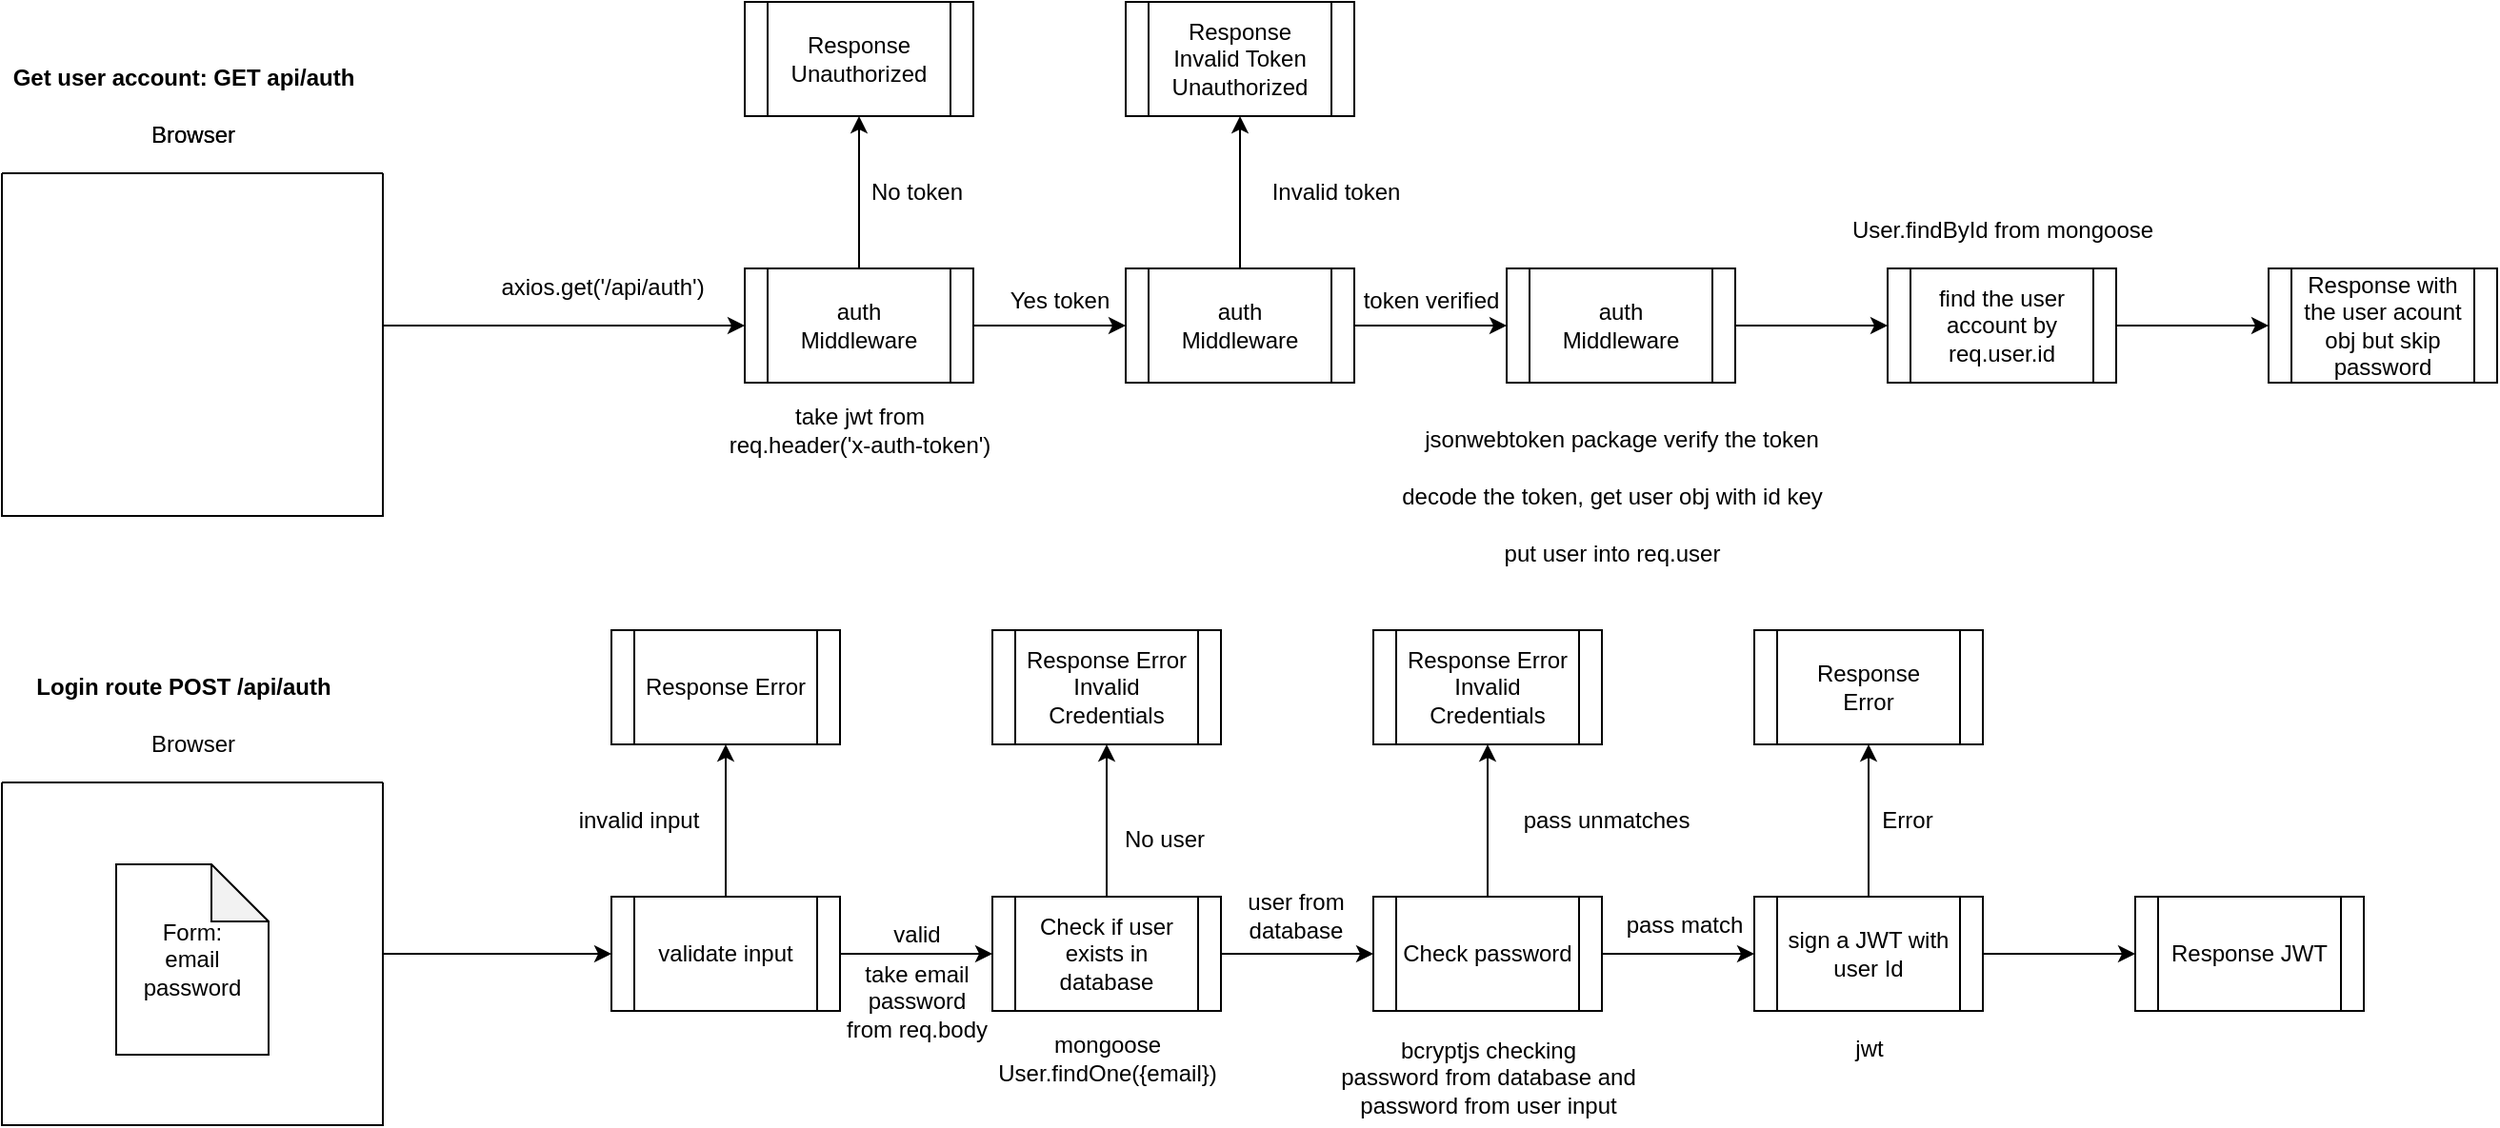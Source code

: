 <mxfile version="14.7.1" type="device"><diagram id="C5RBs43oDa-KdzZeNtuy" name="Page-1"><mxGraphModel dx="868" dy="1620" grid="1" gridSize="10" guides="1" tooltips="1" connect="1" arrows="1" fold="1" page="1" pageScale="1" pageWidth="827" pageHeight="1169" math="0" shadow="0"><root><mxCell id="WIyWlLk6GJQsqaUBKTNV-0"/><mxCell id="WIyWlLk6GJQsqaUBKTNV-1" parent="WIyWlLk6GJQsqaUBKTNV-0"/><mxCell id="x02VL8AARVX4eX3DdjJD-0" value="Browser" style="text;html=1;align=center;verticalAlign=middle;resizable=0;points=[];autosize=1;strokeColor=none;" vertex="1" parent="WIyWlLk6GJQsqaUBKTNV-1"><mxGeometry x="110" y="50" width="60" height="20" as="geometry"/></mxCell><mxCell id="x02VL8AARVX4eX3DdjJD-1" value="" style="swimlane;startSize=0;" vertex="1" parent="WIyWlLk6GJQsqaUBKTNV-1"><mxGeometry x="40" y="80" width="200" height="180" as="geometry"/></mxCell><mxCell id="x02VL8AARVX4eX3DdjJD-3" value="" style="endArrow=classic;html=1;" edge="1" parent="WIyWlLk6GJQsqaUBKTNV-1"><mxGeometry width="50" height="50" relative="1" as="geometry"><mxPoint x="240" y="160" as="sourcePoint"/><mxPoint x="430" y="160" as="targetPoint"/></mxGeometry></mxCell><mxCell id="x02VL8AARVX4eX3DdjJD-4" value="axios.get('/api/auth')" style="text;html=1;align=center;verticalAlign=middle;resizable=0;points=[];autosize=1;strokeColor=none;" vertex="1" parent="WIyWlLk6GJQsqaUBKTNV-1"><mxGeometry x="295" y="130" width="120" height="20" as="geometry"/></mxCell><mxCell id="x02VL8AARVX4eX3DdjJD-8" value="" style="edgeStyle=orthogonalEdgeStyle;rounded=0;orthogonalLoop=1;jettySize=auto;html=1;" edge="1" parent="WIyWlLk6GJQsqaUBKTNV-1" source="x02VL8AARVX4eX3DdjJD-5" target="x02VL8AARVX4eX3DdjJD-7"><mxGeometry relative="1" as="geometry"/></mxCell><mxCell id="x02VL8AARVX4eX3DdjJD-11" value="" style="edgeStyle=orthogonalEdgeStyle;rounded=0;orthogonalLoop=1;jettySize=auto;html=1;" edge="1" parent="WIyWlLk6GJQsqaUBKTNV-1" source="x02VL8AARVX4eX3DdjJD-5" target="x02VL8AARVX4eX3DdjJD-10"><mxGeometry relative="1" as="geometry"/></mxCell><mxCell id="x02VL8AARVX4eX3DdjJD-5" value="&lt;div&gt;auth &lt;br&gt;&lt;/div&gt;&lt;div&gt;Middleware&lt;br&gt;&lt;/div&gt;" style="shape=process;whiteSpace=wrap;html=1;backgroundOutline=1;" vertex="1" parent="WIyWlLk6GJQsqaUBKTNV-1"><mxGeometry x="430" y="130" width="120" height="60" as="geometry"/></mxCell><mxCell id="x02VL8AARVX4eX3DdjJD-6" value="&lt;div&gt;take jwt from&lt;/div&gt;&lt;div&gt;req.header('x-auth-token')&lt;br&gt;&lt;/div&gt;" style="text;html=1;align=center;verticalAlign=middle;resizable=0;points=[];autosize=1;strokeColor=none;" vertex="1" parent="WIyWlLk6GJQsqaUBKTNV-1"><mxGeometry x="415" y="200" width="150" height="30" as="geometry"/></mxCell><mxCell id="x02VL8AARVX4eX3DdjJD-7" value="&lt;div&gt;Response&lt;/div&gt;&lt;div&gt;Unauthorized&lt;br&gt;&lt;/div&gt;" style="shape=process;whiteSpace=wrap;html=1;backgroundOutline=1;" vertex="1" parent="WIyWlLk6GJQsqaUBKTNV-1"><mxGeometry x="430" y="-10" width="120" height="60" as="geometry"/></mxCell><mxCell id="x02VL8AARVX4eX3DdjJD-9" value="No token" style="text;html=1;align=center;verticalAlign=middle;resizable=0;points=[];autosize=1;strokeColor=none;" vertex="1" parent="WIyWlLk6GJQsqaUBKTNV-1"><mxGeometry x="490" y="80" width="60" height="20" as="geometry"/></mxCell><mxCell id="x02VL8AARVX4eX3DdjJD-13" value="" style="edgeStyle=orthogonalEdgeStyle;rounded=0;orthogonalLoop=1;jettySize=auto;html=1;" edge="1" parent="WIyWlLk6GJQsqaUBKTNV-1" source="x02VL8AARVX4eX3DdjJD-10" target="x02VL8AARVX4eX3DdjJD-12"><mxGeometry relative="1" as="geometry"/></mxCell><mxCell id="x02VL8AARVX4eX3DdjJD-17" value="" style="edgeStyle=orthogonalEdgeStyle;rounded=0;orthogonalLoop=1;jettySize=auto;html=1;" edge="1" parent="WIyWlLk6GJQsqaUBKTNV-1" source="x02VL8AARVX4eX3DdjJD-10" target="x02VL8AARVX4eX3DdjJD-16"><mxGeometry relative="1" as="geometry"/></mxCell><mxCell id="x02VL8AARVX4eX3DdjJD-10" value="&lt;div&gt;auth &lt;br&gt;&lt;/div&gt;&lt;div&gt;Middleware&lt;br&gt;&lt;/div&gt;" style="shape=process;whiteSpace=wrap;html=1;backgroundOutline=1;" vertex="1" parent="WIyWlLk6GJQsqaUBKTNV-1"><mxGeometry x="630" y="130" width="120" height="60" as="geometry"/></mxCell><mxCell id="x02VL8AARVX4eX3DdjJD-12" value="&lt;div&gt;Response&lt;/div&gt;&lt;div&gt;Invalid Token&lt;/div&gt;&lt;div&gt;Unauthorized&lt;br&gt;&lt;/div&gt;" style="shape=process;whiteSpace=wrap;html=1;backgroundOutline=1;" vertex="1" parent="WIyWlLk6GJQsqaUBKTNV-1"><mxGeometry x="630" y="-10" width="120" height="60" as="geometry"/></mxCell><mxCell id="x02VL8AARVX4eX3DdjJD-14" value="Yes token" style="text;html=1;align=center;verticalAlign=middle;resizable=0;points=[];autosize=1;strokeColor=none;" vertex="1" parent="WIyWlLk6GJQsqaUBKTNV-1"><mxGeometry x="560" y="137" width="70" height="20" as="geometry"/></mxCell><mxCell id="x02VL8AARVX4eX3DdjJD-15" value="Invalid token" style="text;html=1;align=center;verticalAlign=middle;resizable=0;points=[];autosize=1;strokeColor=none;" vertex="1" parent="WIyWlLk6GJQsqaUBKTNV-1"><mxGeometry x="700" y="80" width="80" height="20" as="geometry"/></mxCell><mxCell id="x02VL8AARVX4eX3DdjJD-23" value="" style="edgeStyle=orthogonalEdgeStyle;rounded=0;orthogonalLoop=1;jettySize=auto;html=1;" edge="1" parent="WIyWlLk6GJQsqaUBKTNV-1" source="x02VL8AARVX4eX3DdjJD-16" target="x02VL8AARVX4eX3DdjJD-22"><mxGeometry relative="1" as="geometry"/></mxCell><mxCell id="x02VL8AARVX4eX3DdjJD-16" value="&lt;div&gt;auth &lt;br&gt;&lt;/div&gt;&lt;div&gt;Middleware&lt;br&gt;&lt;/div&gt;" style="shape=process;whiteSpace=wrap;html=1;backgroundOutline=1;" vertex="1" parent="WIyWlLk6GJQsqaUBKTNV-1"><mxGeometry x="830" y="130" width="120" height="60" as="geometry"/></mxCell><mxCell id="x02VL8AARVX4eX3DdjJD-18" value="token verified" style="text;html=1;align=center;verticalAlign=middle;resizable=0;points=[];autosize=1;strokeColor=none;" vertex="1" parent="WIyWlLk6GJQsqaUBKTNV-1"><mxGeometry x="745" y="137" width="90" height="20" as="geometry"/></mxCell><mxCell id="x02VL8AARVX4eX3DdjJD-19" value="jsonwebtoken package verify the token" style="text;html=1;align=center;verticalAlign=middle;resizable=0;points=[];autosize=1;strokeColor=none;" vertex="1" parent="WIyWlLk6GJQsqaUBKTNV-1"><mxGeometry x="775" y="210" width="230" height="20" as="geometry"/></mxCell><mxCell id="x02VL8AARVX4eX3DdjJD-20" value="decode the token, get user obj with id key" style="text;html=1;align=center;verticalAlign=middle;resizable=0;points=[];autosize=1;strokeColor=none;" vertex="1" parent="WIyWlLk6GJQsqaUBKTNV-1"><mxGeometry x="765" y="240" width="240" height="20" as="geometry"/></mxCell><mxCell id="x02VL8AARVX4eX3DdjJD-29" value="" style="edgeStyle=orthogonalEdgeStyle;rounded=0;orthogonalLoop=1;jettySize=auto;html=1;" edge="1" parent="WIyWlLk6GJQsqaUBKTNV-1" source="x02VL8AARVX4eX3DdjJD-22" target="x02VL8AARVX4eX3DdjJD-28"><mxGeometry relative="1" as="geometry"/></mxCell><mxCell id="x02VL8AARVX4eX3DdjJD-22" value="find the user account by req.user.id" style="shape=process;whiteSpace=wrap;html=1;backgroundOutline=1;" vertex="1" parent="WIyWlLk6GJQsqaUBKTNV-1"><mxGeometry x="1030" y="130" width="120" height="60" as="geometry"/></mxCell><mxCell id="x02VL8AARVX4eX3DdjJD-24" value="put user into req.user" style="text;html=1;align=center;verticalAlign=middle;resizable=0;points=[];autosize=1;strokeColor=none;" vertex="1" parent="WIyWlLk6GJQsqaUBKTNV-1"><mxGeometry x="820" y="270" width="130" height="20" as="geometry"/></mxCell><mxCell id="x02VL8AARVX4eX3DdjJD-26" value="&lt;b&gt;Get user account: GET api/auth&lt;/b&gt; " style="text;html=1;align=center;verticalAlign=middle;resizable=0;points=[];autosize=1;strokeColor=none;" vertex="1" parent="WIyWlLk6GJQsqaUBKTNV-1"><mxGeometry x="40" y="20" width="190" height="20" as="geometry"/></mxCell><mxCell id="x02VL8AARVX4eX3DdjJD-27" value="User.findById from mongoose" style="text;html=1;align=center;verticalAlign=middle;resizable=0;points=[];autosize=1;strokeColor=none;" vertex="1" parent="WIyWlLk6GJQsqaUBKTNV-1"><mxGeometry x="1000" y="100" width="180" height="20" as="geometry"/></mxCell><mxCell id="x02VL8AARVX4eX3DdjJD-28" value="Response with the user acount obj but skip password" style="shape=process;whiteSpace=wrap;html=1;backgroundOutline=1;" vertex="1" parent="WIyWlLk6GJQsqaUBKTNV-1"><mxGeometry x="1230" y="130" width="120" height="60" as="geometry"/></mxCell><mxCell id="x02VL8AARVX4eX3DdjJD-30" value="&lt;b&gt;Login route POST /api/auth&lt;br&gt;&lt;/b&gt;" style="text;html=1;align=center;verticalAlign=middle;resizable=0;points=[];autosize=1;strokeColor=none;" vertex="1" parent="WIyWlLk6GJQsqaUBKTNV-1"><mxGeometry x="50" y="340" width="170" height="20" as="geometry"/></mxCell><mxCell id="x02VL8AARVX4eX3DdjJD-34" value="Browser" style="text;html=1;align=center;verticalAlign=middle;resizable=0;points=[];autosize=1;strokeColor=none;" vertex="1" parent="WIyWlLk6GJQsqaUBKTNV-1"><mxGeometry x="110" y="50" width="60" height="20" as="geometry"/></mxCell><mxCell id="x02VL8AARVX4eX3DdjJD-35" value="" style="swimlane;startSize=0;" vertex="1" parent="WIyWlLk6GJQsqaUBKTNV-1"><mxGeometry x="40" y="80" width="200" height="180" as="geometry"/></mxCell><mxCell id="x02VL8AARVX4eX3DdjJD-37" value="Browser" style="text;html=1;align=center;verticalAlign=middle;resizable=0;points=[];autosize=1;strokeColor=none;" vertex="1" parent="WIyWlLk6GJQsqaUBKTNV-1"><mxGeometry x="110" y="370" width="60" height="20" as="geometry"/></mxCell><mxCell id="x02VL8AARVX4eX3DdjJD-41" value="" style="edgeStyle=orthogonalEdgeStyle;rounded=0;orthogonalLoop=1;jettySize=auto;html=1;" edge="1" parent="WIyWlLk6GJQsqaUBKTNV-1" source="x02VL8AARVX4eX3DdjJD-38" target="x02VL8AARVX4eX3DdjJD-40"><mxGeometry relative="1" as="geometry"/></mxCell><mxCell id="x02VL8AARVX4eX3DdjJD-38" value="" style="swimlane;startSize=0;" vertex="1" parent="WIyWlLk6GJQsqaUBKTNV-1"><mxGeometry x="40" y="400" width="200" height="180" as="geometry"/></mxCell><mxCell id="x02VL8AARVX4eX3DdjJD-39" value="&lt;div&gt;Form:&lt;/div&gt;&lt;div&gt;email&lt;/div&gt;&lt;div&gt;password&lt;br&gt;&lt;/div&gt;" style="shape=note;whiteSpace=wrap;html=1;backgroundOutline=1;darkOpacity=0.05;" vertex="1" parent="x02VL8AARVX4eX3DdjJD-38"><mxGeometry x="60" y="43" width="80" height="100" as="geometry"/></mxCell><mxCell id="x02VL8AARVX4eX3DdjJD-43" value="" style="edgeStyle=orthogonalEdgeStyle;rounded=0;orthogonalLoop=1;jettySize=auto;html=1;" edge="1" parent="WIyWlLk6GJQsqaUBKTNV-1" source="x02VL8AARVX4eX3DdjJD-40" target="x02VL8AARVX4eX3DdjJD-42"><mxGeometry relative="1" as="geometry"/></mxCell><mxCell id="x02VL8AARVX4eX3DdjJD-46" value="" style="edgeStyle=orthogonalEdgeStyle;rounded=0;orthogonalLoop=1;jettySize=auto;html=1;" edge="1" parent="WIyWlLk6GJQsqaUBKTNV-1" source="x02VL8AARVX4eX3DdjJD-40" target="x02VL8AARVX4eX3DdjJD-45"><mxGeometry relative="1" as="geometry"/></mxCell><mxCell id="x02VL8AARVX4eX3DdjJD-40" value="validate input" style="shape=process;whiteSpace=wrap;html=1;backgroundOutline=1;fontStyle=0;startSize=0;" vertex="1" parent="WIyWlLk6GJQsqaUBKTNV-1"><mxGeometry x="360" y="460" width="120" height="60" as="geometry"/></mxCell><mxCell id="x02VL8AARVX4eX3DdjJD-42" value="Response Error" style="shape=process;whiteSpace=wrap;html=1;backgroundOutline=1;fontStyle=0;startSize=0;" vertex="1" parent="WIyWlLk6GJQsqaUBKTNV-1"><mxGeometry x="360" y="320" width="120" height="60" as="geometry"/></mxCell><mxCell id="x02VL8AARVX4eX3DdjJD-44" value="invalid input" style="text;html=1;align=center;verticalAlign=middle;resizable=0;points=[];autosize=1;strokeColor=none;" vertex="1" parent="WIyWlLk6GJQsqaUBKTNV-1"><mxGeometry x="334" y="410" width="80" height="20" as="geometry"/></mxCell><mxCell id="x02VL8AARVX4eX3DdjJD-50" value="" style="edgeStyle=orthogonalEdgeStyle;rounded=0;orthogonalLoop=1;jettySize=auto;html=1;" edge="1" parent="WIyWlLk6GJQsqaUBKTNV-1" source="x02VL8AARVX4eX3DdjJD-45" target="x02VL8AARVX4eX3DdjJD-49"><mxGeometry relative="1" as="geometry"/></mxCell><mxCell id="x02VL8AARVX4eX3DdjJD-53" value="" style="edgeStyle=orthogonalEdgeStyle;rounded=0;orthogonalLoop=1;jettySize=auto;html=1;" edge="1" parent="WIyWlLk6GJQsqaUBKTNV-1" source="x02VL8AARVX4eX3DdjJD-45" target="x02VL8AARVX4eX3DdjJD-52"><mxGeometry relative="1" as="geometry"/></mxCell><mxCell id="x02VL8AARVX4eX3DdjJD-45" value="Check if user exists in database" style="shape=process;whiteSpace=wrap;html=1;backgroundOutline=1;fontStyle=0;startSize=0;" vertex="1" parent="WIyWlLk6GJQsqaUBKTNV-1"><mxGeometry x="560" y="460" width="120" height="60" as="geometry"/></mxCell><mxCell id="x02VL8AARVX4eX3DdjJD-47" value="valid" style="text;html=1;align=center;verticalAlign=middle;resizable=0;points=[];autosize=1;strokeColor=none;" vertex="1" parent="WIyWlLk6GJQsqaUBKTNV-1"><mxGeometry x="500" y="470" width="40" height="20" as="geometry"/></mxCell><mxCell id="x02VL8AARVX4eX3DdjJD-48" value="&lt;div&gt;take email&lt;/div&gt;&lt;div&gt;password&lt;/div&gt;&lt;div&gt;from req.body&lt;br&gt;&lt;/div&gt;" style="text;html=1;align=center;verticalAlign=middle;resizable=0;points=[];autosize=1;strokeColor=none;" vertex="1" parent="WIyWlLk6GJQsqaUBKTNV-1"><mxGeometry x="475" y="490" width="90" height="50" as="geometry"/></mxCell><mxCell id="x02VL8AARVX4eX3DdjJD-49" value="&lt;div&gt;Response Error&lt;/div&gt;&lt;div&gt;Invalid Credentials&lt;br&gt;&lt;/div&gt;" style="shape=process;whiteSpace=wrap;html=1;backgroundOutline=1;fontStyle=0;startSize=0;" vertex="1" parent="WIyWlLk6GJQsqaUBKTNV-1"><mxGeometry x="560" y="320" width="120" height="60" as="geometry"/></mxCell><mxCell id="x02VL8AARVX4eX3DdjJD-51" value="No user" style="text;html=1;align=center;verticalAlign=middle;resizable=0;points=[];autosize=1;strokeColor=none;" vertex="1" parent="WIyWlLk6GJQsqaUBKTNV-1"><mxGeometry x="620" y="420" width="60" height="20" as="geometry"/></mxCell><mxCell id="x02VL8AARVX4eX3DdjJD-58" value="" style="edgeStyle=orthogonalEdgeStyle;rounded=0;orthogonalLoop=1;jettySize=auto;html=1;" edge="1" parent="WIyWlLk6GJQsqaUBKTNV-1" source="x02VL8AARVX4eX3DdjJD-52" target="x02VL8AARVX4eX3DdjJD-57"><mxGeometry relative="1" as="geometry"/></mxCell><mxCell id="x02VL8AARVX4eX3DdjJD-62" value="" style="edgeStyle=orthogonalEdgeStyle;rounded=0;orthogonalLoop=1;jettySize=auto;html=1;" edge="1" parent="WIyWlLk6GJQsqaUBKTNV-1" source="x02VL8AARVX4eX3DdjJD-52" target="x02VL8AARVX4eX3DdjJD-61"><mxGeometry relative="1" as="geometry"/></mxCell><mxCell id="x02VL8AARVX4eX3DdjJD-52" value="Check password" style="shape=process;whiteSpace=wrap;html=1;backgroundOutline=1;fontStyle=0;startSize=0;" vertex="1" parent="WIyWlLk6GJQsqaUBKTNV-1"><mxGeometry x="760" y="460" width="120" height="60" as="geometry"/></mxCell><mxCell id="x02VL8AARVX4eX3DdjJD-54" value="&lt;div&gt;user from&lt;/div&gt;&lt;div&gt;database&lt;br&gt;&lt;/div&gt;" style="text;html=1;align=center;verticalAlign=middle;resizable=0;points=[];autosize=1;strokeColor=none;" vertex="1" parent="WIyWlLk6GJQsqaUBKTNV-1"><mxGeometry x="684" y="455" width="70" height="30" as="geometry"/></mxCell><mxCell id="x02VL8AARVX4eX3DdjJD-55" value="&lt;div&gt;mongoose&lt;/div&gt;&lt;div&gt;User.findOne({email})&lt;br&gt;&lt;/div&gt;" style="text;html=1;align=center;verticalAlign=middle;resizable=0;points=[];autosize=1;strokeColor=none;" vertex="1" parent="WIyWlLk6GJQsqaUBKTNV-1"><mxGeometry x="555" y="530" width="130" height="30" as="geometry"/></mxCell><mxCell id="x02VL8AARVX4eX3DdjJD-56" value="&lt;div&gt;bcryptjs checking&lt;/div&gt;&lt;div&gt;password from database and&lt;/div&gt;&lt;div&gt;password from user input&lt;br&gt;&lt;/div&gt;" style="text;html=1;align=center;verticalAlign=middle;resizable=0;points=[];autosize=1;strokeColor=none;" vertex="1" parent="WIyWlLk6GJQsqaUBKTNV-1"><mxGeometry x="730" y="530" width="180" height="50" as="geometry"/></mxCell><mxCell id="x02VL8AARVX4eX3DdjJD-57" value="&lt;div&gt;Response Error&lt;/div&gt;&lt;div&gt;Invalid Credentials&lt;br&gt;&lt;/div&gt;" style="shape=process;whiteSpace=wrap;html=1;backgroundOutline=1;fontStyle=0;startSize=0;" vertex="1" parent="WIyWlLk6GJQsqaUBKTNV-1"><mxGeometry x="760" y="320" width="120" height="60" as="geometry"/></mxCell><mxCell id="x02VL8AARVX4eX3DdjJD-59" value="pass unmatches" style="text;html=1;align=center;verticalAlign=middle;resizable=0;points=[];autosize=1;strokeColor=none;" vertex="1" parent="WIyWlLk6GJQsqaUBKTNV-1"><mxGeometry x="827" y="410" width="110" height="20" as="geometry"/></mxCell><mxCell id="x02VL8AARVX4eX3DdjJD-66" value="" style="edgeStyle=orthogonalEdgeStyle;rounded=0;orthogonalLoop=1;jettySize=auto;html=1;" edge="1" parent="WIyWlLk6GJQsqaUBKTNV-1" source="x02VL8AARVX4eX3DdjJD-61" target="x02VL8AARVX4eX3DdjJD-65"><mxGeometry relative="1" as="geometry"/></mxCell><mxCell id="x02VL8AARVX4eX3DdjJD-68" value="" style="edgeStyle=orthogonalEdgeStyle;rounded=0;orthogonalLoop=1;jettySize=auto;html=1;" edge="1" parent="WIyWlLk6GJQsqaUBKTNV-1" source="x02VL8AARVX4eX3DdjJD-61" target="x02VL8AARVX4eX3DdjJD-67"><mxGeometry relative="1" as="geometry"/></mxCell><mxCell id="x02VL8AARVX4eX3DdjJD-61" value="sign a JWT with user Id" style="shape=process;whiteSpace=wrap;html=1;backgroundOutline=1;fontStyle=0;startSize=0;" vertex="1" parent="WIyWlLk6GJQsqaUBKTNV-1"><mxGeometry x="960" y="460" width="120" height="60" as="geometry"/></mxCell><mxCell id="x02VL8AARVX4eX3DdjJD-63" value="pass match" style="text;html=1;align=center;verticalAlign=middle;resizable=0;points=[];autosize=1;strokeColor=none;" vertex="1" parent="WIyWlLk6GJQsqaUBKTNV-1"><mxGeometry x="883" y="465" width="80" height="20" as="geometry"/></mxCell><mxCell id="x02VL8AARVX4eX3DdjJD-64" value="jwt" style="text;html=1;align=center;verticalAlign=middle;resizable=0;points=[];autosize=1;strokeColor=none;" vertex="1" parent="WIyWlLk6GJQsqaUBKTNV-1"><mxGeometry x="1005" y="530" width="30" height="20" as="geometry"/></mxCell><mxCell id="x02VL8AARVX4eX3DdjJD-65" value="Response JWT" style="shape=process;whiteSpace=wrap;html=1;backgroundOutline=1;fontStyle=0;startSize=0;" vertex="1" parent="WIyWlLk6GJQsqaUBKTNV-1"><mxGeometry x="1160" y="460" width="120" height="60" as="geometry"/></mxCell><mxCell id="x02VL8AARVX4eX3DdjJD-67" value="&lt;div&gt;Response &lt;br&gt;&lt;/div&gt;&lt;div&gt;Error&lt;br&gt;&lt;/div&gt;" style="shape=process;whiteSpace=wrap;html=1;backgroundOutline=1;fontStyle=0;startSize=0;" vertex="1" parent="WIyWlLk6GJQsqaUBKTNV-1"><mxGeometry x="960" y="320" width="120" height="60" as="geometry"/></mxCell><mxCell id="x02VL8AARVX4eX3DdjJD-69" value="Error" style="text;html=1;align=center;verticalAlign=middle;resizable=0;points=[];autosize=1;strokeColor=none;" vertex="1" parent="WIyWlLk6GJQsqaUBKTNV-1"><mxGeometry x="1020" y="410" width="40" height="20" as="geometry"/></mxCell></root></mxGraphModel></diagram></mxfile>